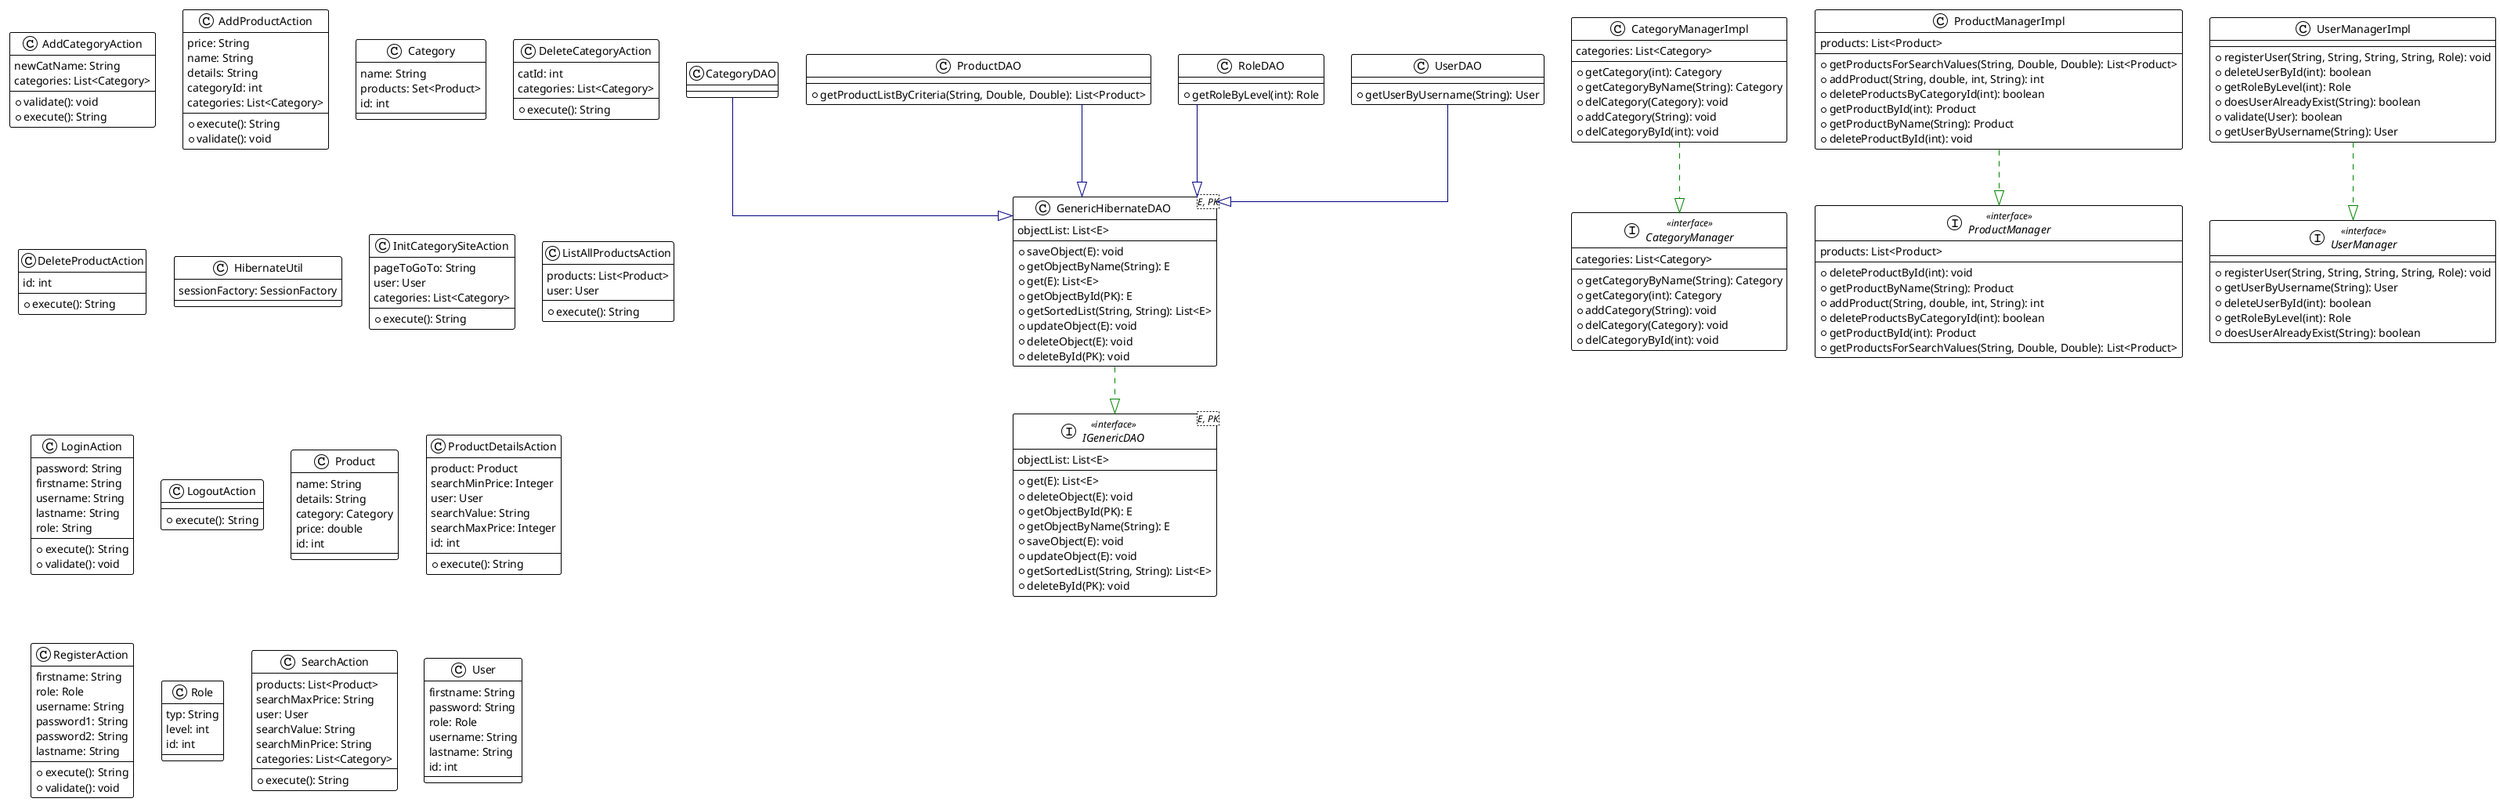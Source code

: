 @startuml

!theme plain
top to bottom direction
skinparam linetype ortho

class AddCategoryAction {
  + validate(): void
  + execute(): String
   newCatName: String
   categories: List<Category>
}
class AddProductAction {
  + execute(): String
  + validate(): void
   price: String
   name: String
   details: String
   categoryId: int
   categories: List<Category>
}
class Category {
   name: String
   products: Set<Product>
   id: int
}
class CategoryDAO
interface CategoryManager << interface >> {
  + getCategoryByName(String): Category
  + getCategory(int): Category
  + addCategory(String): void
  + delCategory(Category): void
  + delCategoryById(int): void
   categories: List<Category>
}
class CategoryManagerImpl {
  + getCategory(int): Category
  + getCategoryByName(String): Category
  + delCategory(Category): void
  + addCategory(String): void
  + delCategoryById(int): void
   categories: List<Category>
}
class DeleteCategoryAction {
  + execute(): String
   catId: int
   categories: List<Category>
}
class DeleteProductAction {
  + execute(): String
   id: int
}
class GenericHibernateDAO<E, PK> {
  + saveObject(E): void
  + getObjectByName(String): E
  + get(E): List<E>
  + getObjectById(PK): E
  + getSortedList(String, String): List<E>
  + updateObject(E): void
  + deleteObject(E): void
  + deleteById(PK): void
   objectList: List<E>
}
class HibernateUtil {
   sessionFactory: SessionFactory
}
interface IGenericDAO<E, PK> << interface >> {
  + get(E): List<E>
  + deleteObject(E): void
  + getObjectById(PK): E
  + getObjectByName(String): E
  + saveObject(E): void
  + updateObject(E): void
  + getSortedList(String, String): List<E>
  + deleteById(PK): void
   objectList: List<E>
}
class InitCategorySiteAction {
  + execute(): String
   pageToGoTo: String
   user: User
   categories: List<Category>
}
class ListAllProductsAction {
  + execute(): String
   products: List<Product>
   user: User
}
class LoginAction {
  + execute(): String
  + validate(): void
   password: String
   firstname: String
   username: String
   lastname: String
   role: String
}
class LogoutAction {
  + execute(): String
}
class Product {
   name: String
   details: String
   category: Category
   price: double
   id: int
}
class ProductDAO {
  + getProductListByCriteria(String, Double, Double): List<Product>
}
class ProductDetailsAction {
  + execute(): String
   product: Product
   searchMinPrice: Integer
   user: User
   searchValue: String
   searchMaxPrice: Integer
   id: int
}
interface ProductManager << interface >> {
  + deleteProductById(int): void
  + getProductByName(String): Product
  + addProduct(String, double, int, String): int
  + deleteProductsByCategoryId(int): boolean
  + getProductById(int): Product
  + getProductsForSearchValues(String, Double, Double): List<Product>
   products: List<Product>
}
class ProductManagerImpl {
  + getProductsForSearchValues(String, Double, Double): List<Product>
  + addProduct(String, double, int, String): int
  + deleteProductsByCategoryId(int): boolean
  + getProductById(int): Product
  + getProductByName(String): Product
  + deleteProductById(int): void
   products: List<Product>
}
class RegisterAction {
  + execute(): String
  + validate(): void
   firstname: String
   role: Role
   username: String
   password1: String
   password2: String
   lastname: String
}
class Role {
   typ: String
   level: int
   id: int
}
class RoleDAO {
  + getRoleByLevel(int): Role
}
class SearchAction {
  + execute(): String
   products: List<Product>
   searchMaxPrice: String
   user: User
   searchValue: String
   searchMinPrice: String
   categories: List<Category>
}
class User {
   firstname: String
   password: String
   role: Role
   username: String
   lastname: String
   id: int
}
class UserDAO {
  + getUserByUsername(String): User
}
interface UserManager << interface >> {
  + registerUser(String, String, String, String, Role): void
  + getUserByUsername(String): User
  + deleteUserById(int): boolean
  + getRoleByLevel(int): Role
  + doesUserAlreadyExist(String): boolean
}
class UserManagerImpl {
  + registerUser(String, String, String, String, Role): void
  + deleteUserById(int): boolean
  + getRoleByLevel(int): Role
  + doesUserAlreadyExist(String): boolean
  + validate(User): boolean
  + getUserByUsername(String): User
}

CategoryDAO             -[#000082,plain]-^  GenericHibernateDAO    
CategoryManagerImpl     -[#008200,dashed]-^  CategoryManager        
GenericHibernateDAO     -[#008200,dashed]-^  IGenericDAO            
ProductDAO              -[#000082,plain]-^  GenericHibernateDAO    
ProductManagerImpl      -[#008200,dashed]-^  ProductManager         
RoleDAO                 -[#000082,plain]-^  GenericHibernateDAO    
UserDAO                 -[#000082,plain]-^  GenericHibernateDAO    
UserManagerImpl         -[#008200,dashed]-^  UserManager            
@enduml
